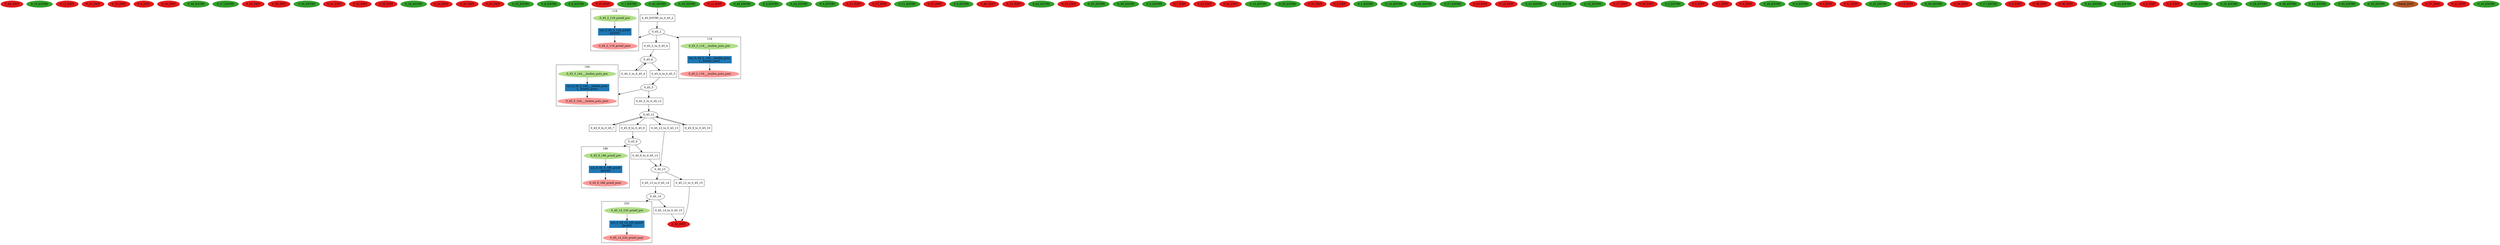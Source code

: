 digraph model { 
compound=true; 
node  [style="filled", colorscheme="paired12"];  "0_44_EXIT" [shape=ellipse, color=6, style=filled];
  "0_18_ENTRY" [shape=ellipse, color=4, style=filled];
  "0_12_EXIT" [shape=ellipse, color=6, style=filled];
  "0_16_EXIT" [shape=ellipse, color=6, style=filled];
  "0_20_EXIT" [shape=ellipse, color=6, style=filled];
  "0_4_EXIT" [shape=ellipse, color=6, style=filled];
  "0_10_EXIT" [shape=ellipse, color=6, style=filled];
  "0_38_ENTRY" [shape=ellipse, color=4, style=filled];
  "0_27_ENTRY" [shape=ellipse, color=4, style=filled];
  "0_18_EXIT" [shape=ellipse, color=6, style=filled];
  "0_39_EXIT" [shape=ellipse, color=6, style=filled];
  "0_16_ENTRY" [shape=ellipse, color=4, style=filled];
  "0_41_EXIT" [shape=ellipse, color=6, style=filled];
  "0_22_EXIT" [shape=ellipse, color=6, style=filled];
  "0_29_EXIT" [shape=ellipse, color=6, style=filled];
  "0_34_ENTRY" [shape=ellipse, color=4, style=filled];
  "0_24_EXIT" [shape=ellipse, color=6, style=filled];
  "0_26_EXIT" [shape=ellipse, color=6, style=filled];
  "0_34_EXIT" [shape=ellipse, color=6, style=filled];
  "0_23_ENTRY" [shape=ellipse, color=4, style=filled];
  "0_8_ENTRY" [shape=ellipse, color=4, style=filled];
  "0_6_ENTRY" [shape=ellipse, color=4, style=filled];
  "0_35_EXIT" [shape=ellipse, color=6, style=filled];
  "0_7_ENTRY" [shape=ellipse, color=4, style=filled];
  "0_45_13" [shape=ellipse, style=""];
  "0_45_12" [shape=ellipse, style=""];
  "0_19_ENTRY" [shape=ellipse, color=4, style=filled];
  "0_45_14" [shape=ellipse, style=""];
subgraph "cluster_0_45_14_220" { 
label="220"  "0_45_14_220_printf_pre" [shape=ellipse, style=""];
  "0_45_14_220_printf_post" [shape=ellipse, style=""];
  "sys_0_45_14_220_printf" [shape=box, style=""];
  "sys_0_45_14_220_printf" [color=2, style=filled];
  "sys_0_45_14_220_printf" [label="sys_0_45_14_220_printf\n[printf]"];
  "0_45_14_220_printf_pre" -> "sys_0_45_14_220_printf" [label="", arrowhead="normal"];
  "sys_0_45_14_220_printf" -> "0_45_14_220_printf_post" [label="", arrowhead="normal"];
}
  "0_45_14" -> "0_45_14_220_printf_pre" [lhead="cluster_0_45_14_220"];
  "0_45_14_220_printf_pre" [color=3, style=filled];
  "0_45_14_220_printf_post" [color=5, style=filled];
  "0_14_EXIT" [shape=ellipse, color=6, style=filled];
  "0_44_ENTRY" [shape=ellipse, color=4, style=filled];
  "0_4_ENTRY" [shape=ellipse, color=4, style=filled];
  "0_24_ENTRY" [shape=ellipse, color=4, style=filled];
  "0_3_ENTRY" [shape=ellipse, color=4, style=filled];
  "0_11_EXIT" [shape=ellipse, color=6, style=filled];
  "0_27_EXIT" [shape=ellipse, color=6, style=filled];
  "0_11_ENTRY" [shape=ellipse, color=4, style=filled];
  "0_25_EXIT" [shape=ellipse, color=6, style=filled];
  "0_0_ENTRY" [shape=ellipse, color=4, style=filled];
  "0_40_EXIT" [shape=ellipse, color=6, style=filled];
  "0_15_EXIT" [shape=ellipse, color=6, style=filled];
  "0_42_ENTRY" [shape=ellipse, color=4, style=filled];
  "0_43_EXIT" [shape=ellipse, color=6, style=filled];
  "0_25_ENTRY" [shape=ellipse, color=4, style=filled];
  "0_36_ENTRY" [shape=ellipse, color=4, style=filled];
  "0_5_ENTRY" [shape=ellipse, color=4, style=filled];
  "0_7_EXIT" [shape=ellipse, color=6, style=filled];
  "0_23_EXIT" [shape=ellipse, color=6, style=filled];
  "0_42_EXIT" [shape=ellipse, color=6, style=filled];
  "0_13_ENTRY" [shape=ellipse, color=4, style=filled];
  "0_20_ENTRY" [shape=ellipse, color=4, style=filled];
  "0_32_EXIT" [shape=ellipse, color=6, style=filled];
  "0_5_EXIT" [shape=ellipse, color=6, style=filled];
  "0_1_ENTRY" [shape=ellipse, color=4, style=filled];
  "0_14_ENTRY" [shape=ellipse, color=4, style=filled];
  "0_40_ENTRY" [shape=ellipse, color=4, style=filled];
  "0_37_ENTRY" [shape=ellipse, color=4, style=filled];
  "0_33_EXIT" [shape=ellipse, color=6, style=filled];
  "0_19_EXIT" [shape=ellipse, color=6, style=filled];
  "0_15_ENTRY" [shape=ellipse, color=4, style=filled];
  "0_43_ENTRY" [shape=ellipse, color=4, style=filled];
  "0_12_ENTRY" [shape=ellipse, color=4, style=filled];
  "0_17_EXIT" [shape=ellipse, color=6, style=filled];
  "0_38_EXIT" [shape=ellipse, color=6, style=filled];
  "0_2_ENTRY" [shape=ellipse, color=4, style=filled];
  "0_0_EXIT" [shape=ellipse, color=6, style=filled];
  "0_1_EXIT" [shape=ellipse, color=6, style=filled];
  "0_3_EXIT" [shape=ellipse, color=6, style=filled];
  "0_29_ENTRY" [shape=ellipse, color=4, style=filled];
  "0_9_ENTRY" [shape=ellipse, color=4, style=filled];
  "0_45_9" [shape=ellipse, style=""];
subgraph "cluster_0_45_9_186" { 
label="186"  "0_45_9_186_printf_pre" [shape=ellipse, style=""];
  "0_45_9_186_printf_post" [shape=ellipse, style=""];
  "sys_0_45_9_186_printf" [shape=box, style=""];
  "sys_0_45_9_186_printf" [color=2, style=filled];
  "sys_0_45_9_186_printf" [label="sys_0_45_9_186_printf\n[printf]"];
  "0_45_9_186_printf_pre" -> "sys_0_45_9_186_printf" [label="", arrowhead="normal"];
  "sys_0_45_9_186_printf" -> "0_45_9_186_printf_post" [label="", arrowhead="normal"];
}
  "0_45_9" -> "0_45_9_186_printf_pre" [lhead="cluster_0_45_9_186"];
  "0_45_9_186_printf_pre" [color=3, style=filled];
  "0_45_9_186_printf_post" [color=5, style=filled];
  "0_45_4" [shape=ellipse, style=""];
  "0_9_EXIT" [shape=ellipse, color=6, style=filled];
  "0_31_EXIT" [shape=ellipse, color=6, style=filled];
  "0_22_ENTRY" [shape=ellipse, color=4, style=filled];
  "0_45_5" [shape=ellipse, style=""];
subgraph "cluster_0_45_5_144" { 
label="144"  "0_45_5_144___builtin_puts_post" [shape=ellipse, style=""];
  "0_45_5_144___builtin_puts_pre" [shape=ellipse, style=""];
  "sys_0_45_5_144___builtin_puts" [shape=box, style=""];
  "sys_0_45_5_144___builtin_puts" [color=2, style=filled];
  "sys_0_45_5_144___builtin_puts" [label="sys_0_45_5_144___builtin_puts\n[__builtin_puts]"];
  "0_45_5_144___builtin_puts_pre" -> "sys_0_45_5_144___builtin_puts" [label="", arrowhead="normal"];
  "sys_0_45_5_144___builtin_puts" -> "0_45_5_144___builtin_puts_post" [label="", arrowhead="normal"];
}
  "0_45_5" -> "0_45_5_144___builtin_puts_post" [lhead="cluster_0_45_5_144"];
  "0_45_5_144___builtin_puts_pre" [color=3, style=filled];
  "0_45_5_144___builtin_puts_post" [color=5, style=filled];
  "0_13_EXIT" [shape=ellipse, color=6, style=filled];
  "0_45_2" [shape=ellipse, style=""];
subgraph "cluster_0_45_2_116" { 
label="116"  "0_45_2_116___builtin_puts_pre" [shape=ellipse, style=""];
  "0_45_2_116___builtin_puts_post" [shape=ellipse, style=""];
  "sys_0_45_2_116___builtin_puts" [shape=box, style=""];
  "sys_0_45_2_116___builtin_puts" [color=2, style=filled];
  "sys_0_45_2_116___builtin_puts" [label="sys_0_45_2_116___builtin_puts\n[__builtin_puts]"];
  "sys_0_45_2_116___builtin_puts" -> "0_45_2_116___builtin_puts_post" [label="", arrowhead="normal"];
  "0_45_2_116___builtin_puts_pre" -> "sys_0_45_2_116___builtin_puts" [label="", arrowhead="normal"];
}
  "0_45_2" -> "0_45_2_116___builtin_puts_pre" [lhead="cluster_0_45_2_116"];
  "0_45_2_116___builtin_puts_pre" [color=3, style=filled];
  "0_45_2_116___builtin_puts_post" [color=5, style=filled];
subgraph "cluster_0_45_2_119" { 
label="119"  "0_45_2_119_printf_post" [shape=ellipse, style=""];
  "0_45_2_119_printf_pre" [shape=ellipse, style=""];
  "sys_0_45_2_119_printf" [shape=box, style=""];
  "sys_0_45_2_119_printf" [color=2, style=filled];
  "sys_0_45_2_119_printf" [label="sys_0_45_2_119_printf\n[printf]"];
  "sys_0_45_2_119_printf" -> "0_45_2_119_printf_post" [label="", arrowhead="normal"];
  "0_45_2_119_printf_pre" -> "sys_0_45_2_119_printf" [label="", arrowhead="normal"];
}
  "0_45_2" -> "0_45_2_119_printf_post" [lhead="cluster_0_45_2_119"];
  "0_45_2_119_printf_pre" [color=3, style=filled];
  "0_45_2_119_printf_post" [color=5, style=filled];
  "0_45_ENTRY" [shape=ellipse, color=4, style=filled];
  "0_30_ENTRY" [shape=ellipse, color=4, style=filled];
  "0_36_EXIT" [shape=ellipse, color=6, style=filled];
  "0_17_ENTRY" [shape=ellipse, color=4, style=filled];
  "0_8_EXIT" [shape=ellipse, color=6, style=filled];
  "0_28_EXIT" [shape=ellipse, color=6, style=filled];
  "0_30_EXIT" [shape=ellipse, color=6, style=filled];
  "0_41_ENTRY" [shape=ellipse, color=4, style=filled];
  "0_33_ENTRY" [shape=ellipse, color=4, style=filled];
  "0_2_EXIT" [shape=ellipse, color=6, style=filled];
  "0_6_EXIT" [shape=ellipse, color=6, style=filled];
  "0_26_ENTRY" [shape=ellipse, color=4, style=filled];
  "0_31_ENTRY" [shape=ellipse, color=4, style=filled];
  "0_28_ENTRY" [shape=ellipse, color=4, style=filled];
  "0_39_ENTRY" [shape=ellipse, color=4, style=filled];
  "0_21_ENTRY" [shape=ellipse, color=4, style=filled];
  "0_32_ENTRY" [shape=ellipse, color=4, style=filled];
  "0_35_ENTRY" [shape=ellipse, color=4, style=filled];
  "Global_EXIT" [shape=ellipse, color=12, style=filled];
  "0_37_EXIT" [shape=ellipse, color=6, style=filled];
  "0_21_EXIT" [shape=ellipse, color=6, style=filled];
  "0_45_EXIT" [shape=ellipse, color=6, style=filled];
  "0_10_ENTRY" [shape=ellipse, color=4, style=filled];
  "0_45_9_to_0_45_13" [shape=box, style=""];
  "0_45_9_to_0_45_13" [label="0_45_9_to_0_45_13\n"];
  "0_45_6_to_0_45_7" [shape=box, style=""];
  "0_45_6_to_0_45_7" [label="0_45_6_to_0_45_7\n"];
  "0_45_5_to_0_45_12" [shape=box, style=""];
  "0_45_5_to_0_45_12" [label="0_45_5_to_0_45_12\n"];
  "0_45_14_to_0_45_15" [shape=box, style=""];
  "0_45_14_to_0_45_15" [label="0_45_14_to_0_45_15\n"];
  "0_45_8_to_0_45_9" [shape=box, style=""];
  "0_45_8_to_0_45_9" [label="0_45_8_to_0_45_9\n"];
  "0_45_4_to_0_45_5" [shape=box, style=""];
  "0_45_4_to_0_45_5" [label="0_45_4_to_0_45_5\n"];
  "0_45_ENTRY_to_0_45_2" [shape=box, style=""];
  "0_45_ENTRY_to_0_45_2" [label="0_45_ENTRY_to_0_45_2\n"];
  "0_45_12_to_0_45_13" [shape=box, style=""];
  "0_45_12_to_0_45_13" [label="0_45_12_to_0_45_13\n"];
  "0_45_3_to_0_45_4" [shape=box, style=""];
  "0_45_3_to_0_45_4" [label="0_45_3_to_0_45_4\n"];
  "0_45_13_to_0_45_15" [shape=box, style=""];
  "0_45_13_to_0_45_15" [label="0_45_13_to_0_45_15\n"];
  "0_45_13_to_0_45_14" [shape=box, style=""];
  "0_45_13_to_0_45_14" [label="0_45_13_to_0_45_14\n"];
  "0_45_2_to_0_45_4" [shape=box, style=""];
  "0_45_2_to_0_45_4" [label="0_45_2_to_0_45_4\n"];
  "0_45_8_to_0_45_10" [shape=box, style=""];
  "0_45_8_to_0_45_10" [label="0_45_8_to_0_45_10\n"];
  "0_45_5_to_0_45_12" -> "0_45_12" [label="", arrowhead="normal"];
  "0_45_8_to_0_45_9" -> "0_45_9" [label="", arrowhead="normal"];
  "0_45_4" -> "0_45_4_to_0_45_5" [label="", arrowhead="normal"];
  "0_45_5" -> "0_45_5_to_0_45_12" [label="", arrowhead="normal"];
  "0_45_13_to_0_45_14" -> "0_45_14" [label="", arrowhead="normal"];
  "0_45_9_to_0_45_13" -> "0_45_13" [label="", arrowhead="normal"];
  "0_45_12_to_0_45_13" -> "0_45_13" [label="", arrowhead="normal"];
  "0_45_13_to_0_45_15" -> "0_45_EXIT" [label="", arrowhead="normal"];
  "0_45_4" -> "0_45_3_to_0_45_4" [label="", arrowhead="normal"];
  "0_45_3_to_0_45_4" -> "0_45_4" [label="", arrowhead="normal"];
  "0_45_9" -> "0_45_9_to_0_45_13" [label="", arrowhead="normal"];
  "0_45_ENTRY" -> "0_45_ENTRY_to_0_45_2" [label="", arrowhead="normal"];
  "0_45_8_to_0_45_10" -> "0_45_12" [label="", arrowhead="normal"];
  "0_45_12" -> "0_45_8_to_0_45_10" [label="", arrowhead="normal"];
  "0_45_14" -> "0_45_14_to_0_45_15" [label="", arrowhead="normal"];
  "0_45_ENTRY_to_0_45_2" -> "0_45_2" [label="", arrowhead="normal"];
  "0_45_2" -> "0_45_2_to_0_45_4" [label="", arrowhead="normal"];
  "0_45_12" -> "0_45_8_to_0_45_9" [label="", arrowhead="normal"];
  "0_45_2_to_0_45_4" -> "0_45_4" [label="", arrowhead="normal"];
  "0_45_13" -> "0_45_13_to_0_45_14" [label="", arrowhead="normal"];
  "0_45_13" -> "0_45_13_to_0_45_15" [label="", arrowhead="normal"];
  "0_45_4_to_0_45_5" -> "0_45_5" [label="", arrowhead="normal"];
  "0_45_14_to_0_45_15" -> "0_45_EXIT" [label="", arrowhead="normal"];
  "0_45_12" -> "0_45_6_to_0_45_7" [label="", arrowhead="normal"];
  "0_45_12" -> "0_45_12_to_0_45_13" [label="", arrowhead="normal"];
  "0_45_6_to_0_45_7" -> "0_45_12" [label="", arrowhead="normal"];
}
